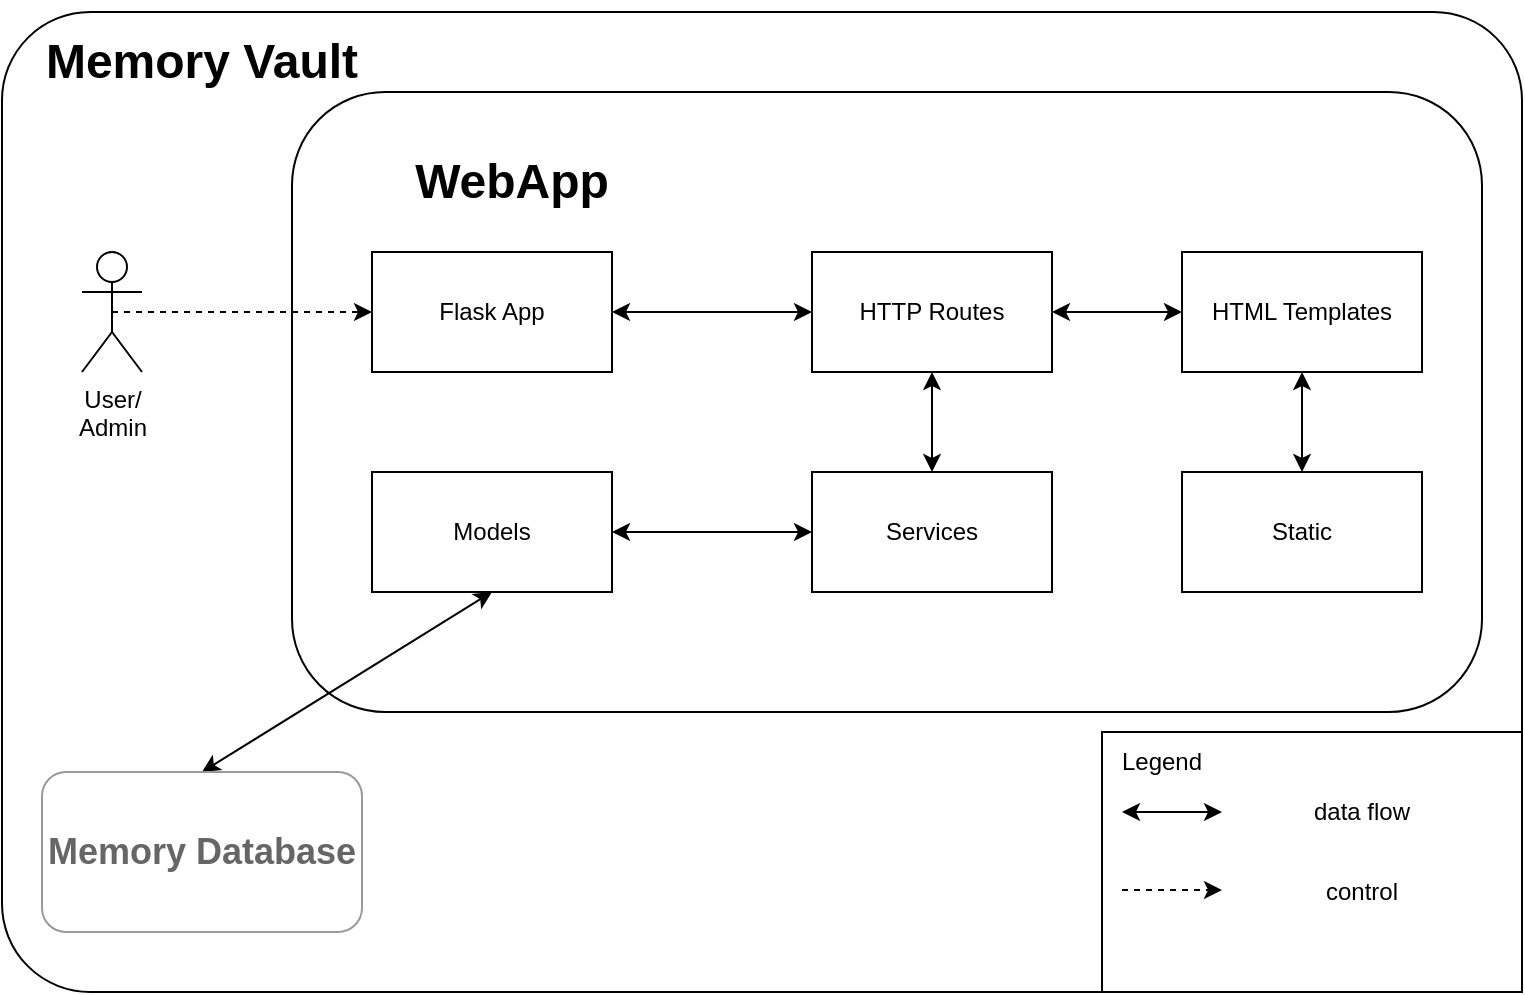 <mxfile>
    <diagram id="QxT255WEdSpS_Lde-juC" name="Page-1">
        <mxGraphModel dx="1029" dy="827" grid="1" gridSize="10" guides="1" tooltips="1" connect="1" arrows="1" fold="1" page="1" pageScale="1" pageWidth="850" pageHeight="1100" math="0" shadow="0">
            <root>
                <mxCell id="0"/>
                <mxCell id="1" parent="0"/>
                <mxCell id="23" value="" style="rounded=1;whiteSpace=wrap;html=1;arcSize=9;" parent="1" vertex="1">
                    <mxGeometry x="70" y="220" width="760" height="490" as="geometry"/>
                </mxCell>
                <mxCell id="3" value="" style="rounded=1;whiteSpace=wrap;html=1;movable=1;resizable=1;rotatable=1;deletable=1;editable=1;locked=0;connectable=1;" parent="1" vertex="1">
                    <mxGeometry x="215" y="260" width="595" height="310" as="geometry"/>
                </mxCell>
                <mxCell id="4" value="&lt;h1&gt;Memory Vault&lt;/h1&gt;" style="text;html=1;align=center;verticalAlign=middle;whiteSpace=wrap;rounded=0;fillColor=none;movable=1;resizable=1;rotatable=1;deletable=1;editable=1;locked=0;connectable=1;" parent="1" vertex="1">
                    <mxGeometry x="90" y="230" width="160" height="30" as="geometry"/>
                </mxCell>
                <mxCell id="8" style="edgeStyle=none;html=1;exitX=0.5;exitY=1;exitDx=0;exitDy=0;entryX=0.5;entryY=0;entryDx=0;entryDy=0;startArrow=classic;startFill=1;" parent="1" source="5" target="7" edge="1">
                    <mxGeometry relative="1" as="geometry"/>
                </mxCell>
                <mxCell id="5" value="Models" style="rounded=0;whiteSpace=wrap;html=1;" parent="1" vertex="1">
                    <mxGeometry x="255" y="450" width="120" height="60" as="geometry"/>
                </mxCell>
                <mxCell id="7" value="&lt;h2&gt;&lt;font style=&quot;color: rgb(102, 102, 102);&quot;&gt;Memory Database&lt;/font&gt;&lt;/h2&gt;" style="rounded=1;whiteSpace=wrap;html=1;fontColor=light-dark(#908e8e, #ededed);strokeColor=#999999;" parent="1" vertex="1">
                    <mxGeometry x="90" y="600" width="160" height="80" as="geometry"/>
                </mxCell>
                <mxCell id="20" style="edgeStyle=none;html=1;exitX=1;exitY=0.5;exitDx=0;exitDy=0;entryX=0;entryY=0.5;entryDx=0;entryDy=0;startArrow=classic;startFill=1;" parent="1" source="9" target="19" edge="1">
                    <mxGeometry relative="1" as="geometry"/>
                </mxCell>
                <mxCell id="9" value="Flask App" style="rounded=0;whiteSpace=wrap;html=1;" parent="1" vertex="1">
                    <mxGeometry x="255" y="340" width="120" height="60" as="geometry"/>
                </mxCell>
                <mxCell id="10" value="HTML Templates" style="rounded=0;whiteSpace=wrap;html=1;" parent="1" vertex="1">
                    <mxGeometry x="660" y="340" width="120" height="60" as="geometry"/>
                </mxCell>
                <mxCell id="14" style="edgeStyle=none;html=1;exitX=0.5;exitY=0.5;exitDx=0;exitDy=0;exitPerimeter=0;entryX=0;entryY=0.5;entryDx=0;entryDy=0;dashed=1;" parent="1" source="11" target="9" edge="1">
                    <mxGeometry relative="1" as="geometry"/>
                </mxCell>
                <mxCell id="11" value="User/&lt;div&gt;Admin&lt;/div&gt;" style="shape=umlActor;verticalLabelPosition=bottom;verticalAlign=top;html=1;outlineConnect=0;" parent="1" vertex="1">
                    <mxGeometry x="110" y="340" width="30" height="60" as="geometry"/>
                </mxCell>
                <mxCell id="21" style="edgeStyle=none;html=1;exitX=0;exitY=0.5;exitDx=0;exitDy=0;entryX=1;entryY=0.5;entryDx=0;entryDy=0;startArrow=classic;startFill=1;" parent="1" source="36" target="5" edge="1">
                    <mxGeometry relative="1" as="geometry"/>
                </mxCell>
                <mxCell id="22" style="edgeStyle=none;html=1;exitX=1;exitY=0.5;exitDx=0;exitDy=0;entryX=0;entryY=0.5;entryDx=0;entryDy=0;startArrow=classic;startFill=1;" parent="1" source="19" target="10" edge="1">
                    <mxGeometry relative="1" as="geometry"/>
                </mxCell>
                <mxCell id="19" value="HTTP Routes" style="rounded=0;whiteSpace=wrap;html=1;" parent="1" vertex="1">
                    <mxGeometry x="475" y="340" width="120" height="60" as="geometry"/>
                </mxCell>
                <mxCell id="24" value="" style="group" parent="1" vertex="1" connectable="0">
                    <mxGeometry x="620" y="580" width="210" height="130" as="geometry"/>
                </mxCell>
                <mxCell id="25" value="" style="rounded=0;whiteSpace=wrap;html=1;" parent="24" vertex="1">
                    <mxGeometry width="210" height="130" as="geometry"/>
                </mxCell>
                <mxCell id="26" value="Legend" style="text;html=1;align=center;verticalAlign=middle;whiteSpace=wrap;rounded=0;" parent="24" vertex="1">
                    <mxGeometry width="60" height="30" as="geometry"/>
                </mxCell>
                <mxCell id="27" style="edgeStyle=none;html=1;exitX=1;exitY=0.5;exitDx=0;exitDy=0;startArrow=classic;startFill=1;" parent="24" edge="1">
                    <mxGeometry relative="1" as="geometry">
                        <mxPoint x="10" y="40" as="sourcePoint"/>
                        <mxPoint x="60" y="40" as="targetPoint"/>
                    </mxGeometry>
                </mxCell>
                <mxCell id="28" value="data flow" style="text;html=1;align=center;verticalAlign=middle;whiteSpace=wrap;rounded=0;" parent="24" vertex="1">
                    <mxGeometry x="80" y="25" width="100" height="30" as="geometry"/>
                </mxCell>
                <mxCell id="29" style="edgeStyle=none;html=1;dashed=1;" parent="24" edge="1">
                    <mxGeometry relative="1" as="geometry">
                        <mxPoint x="10" y="79" as="sourcePoint"/>
                        <mxPoint x="60" y="79" as="targetPoint"/>
                    </mxGeometry>
                </mxCell>
                <mxCell id="30" value="control" style="text;html=1;align=center;verticalAlign=middle;whiteSpace=wrap;rounded=0;" parent="24" vertex="1">
                    <mxGeometry x="80" y="65" width="100" height="30" as="geometry"/>
                </mxCell>
                <mxCell id="34" value="&lt;h1&gt;WebApp&lt;/h1&gt;" style="text;html=1;align=center;verticalAlign=middle;whiteSpace=wrap;rounded=0;fillColor=none;movable=1;resizable=1;rotatable=1;deletable=1;editable=1;locked=0;connectable=1;" parent="1" vertex="1">
                    <mxGeometry x="285" y="290" width="80" height="30" as="geometry"/>
                </mxCell>
                <mxCell id="35" value="Static" style="rounded=0;whiteSpace=wrap;html=1;" parent="1" vertex="1">
                    <mxGeometry x="660" y="450" width="120" height="60" as="geometry"/>
                </mxCell>
                <mxCell id="36" value="Services" style="rounded=0;whiteSpace=wrap;html=1;" parent="1" vertex="1">
                    <mxGeometry x="475" y="450" width="120" height="60" as="geometry"/>
                </mxCell>
                <mxCell id="37" style="edgeStyle=none;html=1;exitX=0.5;exitY=1;exitDx=0;exitDy=0;startArrow=classic;startFill=1;entryX=0.5;entryY=0;entryDx=0;entryDy=0;" parent="1" source="19" target="36" edge="1">
                    <mxGeometry relative="1" as="geometry">
                        <mxPoint x="530" y="414.58" as="sourcePoint"/>
                        <mxPoint x="580" y="414.58" as="targetPoint"/>
                    </mxGeometry>
                </mxCell>
                <mxCell id="38" style="edgeStyle=none;html=1;exitX=0.5;exitY=0;exitDx=0;exitDy=0;startArrow=classic;startFill=1;entryX=0.5;entryY=1;entryDx=0;entryDy=0;" parent="1" source="35" target="10" edge="1">
                    <mxGeometry relative="1" as="geometry">
                        <mxPoint x="545" y="410" as="sourcePoint"/>
                        <mxPoint x="545" y="460" as="targetPoint"/>
                    </mxGeometry>
                </mxCell>
            </root>
        </mxGraphModel>
    </diagram>
</mxfile>